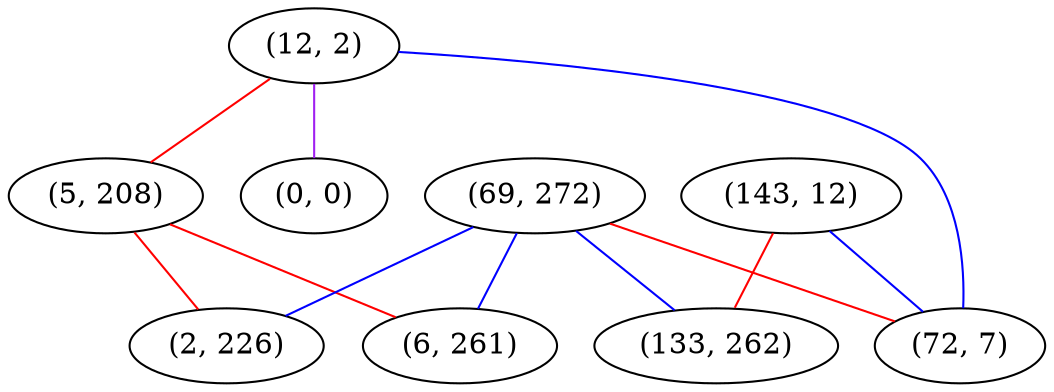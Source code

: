 graph "" {
"(143, 12)";
"(12, 2)";
"(0, 0)";
"(5, 208)";
"(69, 272)";
"(133, 262)";
"(72, 7)";
"(2, 226)";
"(6, 261)";
"(143, 12)" -- "(133, 262)"  [color=red, key=0, weight=1];
"(143, 12)" -- "(72, 7)"  [color=blue, key=0, weight=3];
"(12, 2)" -- "(0, 0)"  [color=purple, key=0, weight=4];
"(12, 2)" -- "(72, 7)"  [color=blue, key=0, weight=3];
"(12, 2)" -- "(5, 208)"  [color=red, key=0, weight=1];
"(5, 208)" -- "(6, 261)"  [color=red, key=0, weight=1];
"(5, 208)" -- "(2, 226)"  [color=red, key=0, weight=1];
"(69, 272)" -- "(133, 262)"  [color=blue, key=0, weight=3];
"(69, 272)" -- "(6, 261)"  [color=blue, key=0, weight=3];
"(69, 272)" -- "(72, 7)"  [color=red, key=0, weight=1];
"(69, 272)" -- "(2, 226)"  [color=blue, key=0, weight=3];
}
